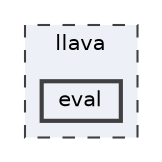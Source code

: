 digraph "llava/eval"
{
 // LATEX_PDF_SIZE
  bgcolor="transparent";
  edge [fontname=Helvetica,fontsize=10,labelfontname=Helvetica,labelfontsize=10];
  node [fontname=Helvetica,fontsize=10,shape=box,height=0.2,width=0.4];
  compound=true
  subgraph clusterdir_37cf2145a883c1decbd06f2f48a5ebfd {
    graph [ bgcolor="#edf0f7", pencolor="grey25", label="llava", fontname=Helvetica,fontsize=10 style="filled,dashed", URL="dir_37cf2145a883c1decbd06f2f48a5ebfd.html",tooltip=""]
  dir_3b02c9593fd2f6e1e2e5ef1db8a505c1 [label="eval", fillcolor="#edf0f7", color="grey25", style="filled,bold", URL="dir_3b02c9593fd2f6e1e2e5ef1db8a505c1.html",tooltip=""];
  }
}
